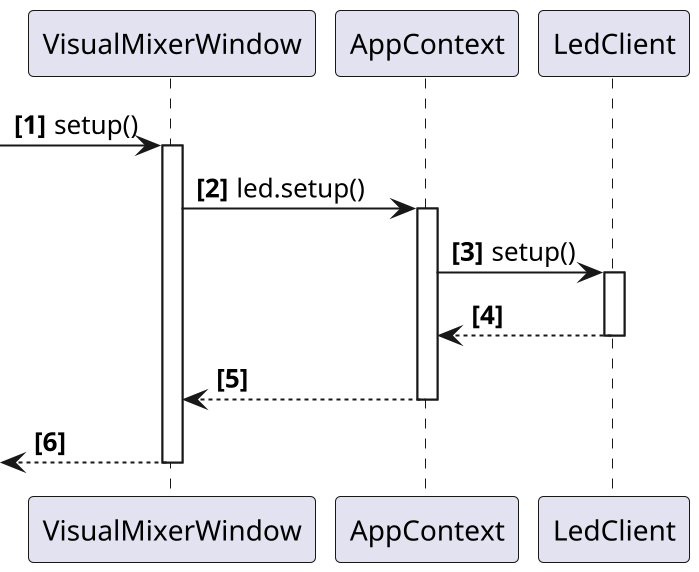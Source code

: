 @startuml VisualMixerWindow
scale 2
autonumber "<b>[0]"

participant VisualMixerWindow

participant AppContext
participant LedClient

[-> VisualMixerWindow : setup()
activate VisualMixerWindow

VisualMixerWindow -> AppContext : led.setup()
activate AppContext
AppContext -> LedClient : setup()
activate LedClient
AppContext <-- LedClient
deactivate LedClient
VisualMixerWindow <-- AppContext
deactivate AppContext

[<-- VisualMixerWindow
deactivate VisualMixerWindow

@enduml